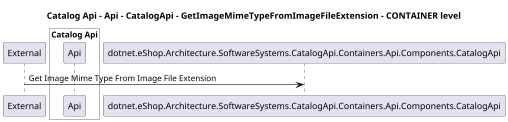 @startuml
skinparam dpi 60

title Catalog Api - Api - CatalogApi - GetImageMimeTypeFromImageFileExtension - CONTAINER level

participant "External" as C4InterFlow.Utils.ExternalSystem

box "Catalog Api" #White

    participant "Api" as dotnet.eShop.Architecture.SoftwareSystems.CatalogApi.Containers.Api
end box


C4InterFlow.Utils.ExternalSystem -> dotnet.eShop.Architecture.SoftwareSystems.CatalogApi.Containers.Api.Components.CatalogApi : Get Image Mime Type From Image File Extension


@enduml
